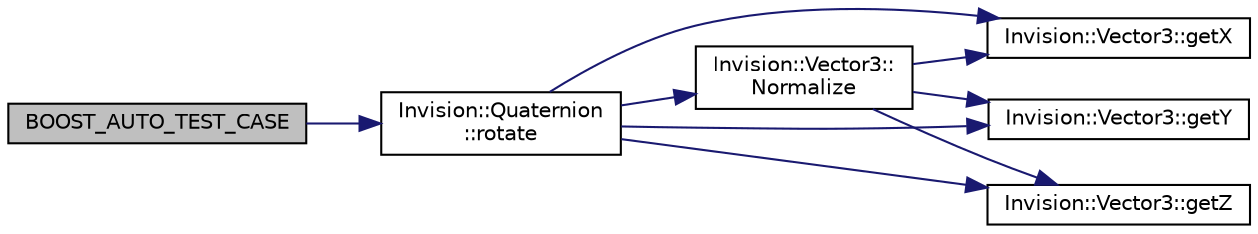 digraph "BOOST_AUTO_TEST_CASE"
{
 // LATEX_PDF_SIZE
  edge [fontname="Helvetica",fontsize="10",labelfontname="Helvetica",labelfontsize="10"];
  node [fontname="Helvetica",fontsize="10",shape=record];
  rankdir="LR";
  Node1 [label="BOOST_AUTO_TEST_CASE",height=0.2,width=0.4,color="black", fillcolor="grey75", style="filled", fontcolor="black",tooltip=" "];
  Node1 -> Node2 [color="midnightblue",fontsize="10",style="solid",fontname="Helvetica"];
  Node2 [label="Invision::Quaternion\l::rotate",height=0.2,width=0.4,color="black", fillcolor="white", style="filled",URL="$class_invision_1_1_quaternion.html#a0e93170d0f2fc01ad73fd238ba43c546",tooltip=" "];
  Node2 -> Node3 [color="midnightblue",fontsize="10",style="solid",fontname="Helvetica"];
  Node3 [label="Invision::Vector3::getX",height=0.2,width=0.4,color="black", fillcolor="white", style="filled",URL="$class_invision_1_1_vector3.html#a3a197c5a7722a3a6d3741a83cfff409c",tooltip="returns X coordinate"];
  Node2 -> Node4 [color="midnightblue",fontsize="10",style="solid",fontname="Helvetica"];
  Node4 [label="Invision::Vector3::getY",height=0.2,width=0.4,color="black", fillcolor="white", style="filled",URL="$class_invision_1_1_vector3.html#a06268a0da00683ebb8690a704246d9ca",tooltip="returns Y coordinate"];
  Node2 -> Node5 [color="midnightblue",fontsize="10",style="solid",fontname="Helvetica"];
  Node5 [label="Invision::Vector3::getZ",height=0.2,width=0.4,color="black", fillcolor="white", style="filled",URL="$class_invision_1_1_vector3.html#a1103f0cdb87b9aa47c33ec2c0dad473f",tooltip="returns Z coordinate"];
  Node2 -> Node6 [color="midnightblue",fontsize="10",style="solid",fontname="Helvetica"];
  Node6 [label="Invision::Vector3::\lNormalize",height=0.2,width=0.4,color="black", fillcolor="white", style="filled",URL="$class_invision_1_1_vector3.html#ab07b0790eeecb4cb4ffd1b689891472a",tooltip="normalizes a vector"];
  Node6 -> Node3 [color="midnightblue",fontsize="10",style="solid",fontname="Helvetica"];
  Node6 -> Node4 [color="midnightblue",fontsize="10",style="solid",fontname="Helvetica"];
  Node6 -> Node5 [color="midnightblue",fontsize="10",style="solid",fontname="Helvetica"];
}
